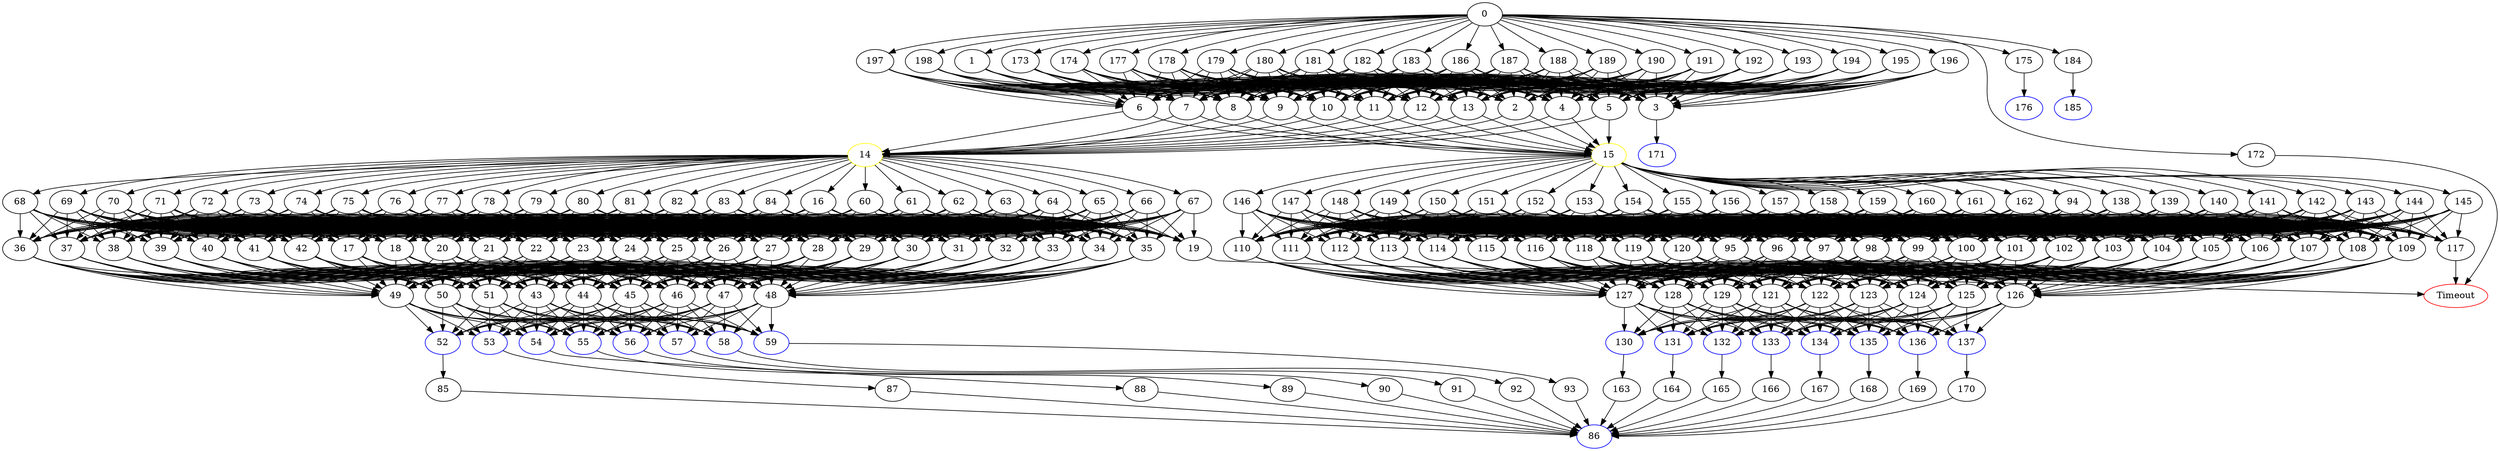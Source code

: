 digraph G {
	0 -> 1;
	0 -> 172;
	0 -> 173;
	0 -> 174;
	0 -> 175;
	0 -> 177;
	0 -> 178;
	0 -> 179;
	0 -> 180;
	0 -> 181;
	0 -> 182;
	0 -> 183;
	0 -> 184;
	0 -> 186;
	0 -> 187;
	0 -> 188;
	0 -> 189;
	0 -> 190;
	0 -> 191;
	0 -> 192;
	0 -> 193;
	0 -> 194;
	0 -> 195;
	0 -> 196;
	0 -> 197;
	0 -> 198;
	1 -> 2;
	1 -> 3;
	1 -> 4;
	1 -> 5;
	1 -> 6;
	1 -> 7;
	1 -> 8;
	1 -> 9;
	1 -> 10;
	1 -> 11;
	1 -> 12;
	1 -> 13;
	2 -> "14";
14 [color=yellow];
	2 -> "15";
15 [color=yellow];
	3 -> "171";
171 [color=blue];
	4 -> "14";
14 [color=yellow];
	4 -> "15";
15 [color=yellow];
	5 -> "14";
14 [color=yellow];
	5 -> "15";
15 [color=yellow];
	6 -> "14";
14 [color=yellow];
	6 -> "15";
15 [color=yellow];
	7 -> "14";
14 [color=yellow];
	7 -> "15";
15 [color=yellow];
	8 -> "14";
14 [color=yellow];
	8 -> "15";
15 [color=yellow];
	9 -> "14";
14 [color=yellow];
	9 -> "15";
15 [color=yellow];
	10 -> "14";
14 [color=yellow];
	10 -> "15";
15 [color=yellow];
	11 -> "14";
14 [color=yellow];
	11 -> "15";
15 [color=yellow];
	12 -> "14";
14 [color=yellow];
	12 -> "15";
15 [color=yellow];
	13 -> "14";
14 [color=yellow];
	13 -> "15";
15 [color=yellow];
	14 -> 16;
	14 -> 60;
	14 -> 61;
	14 -> 62;
	14 -> 63;
	14 -> 64;
	14 -> 65;
	14 -> 66;
	14 -> 67;
	14 -> 68;
	14 -> 69;
	14 -> 70;
	14 -> 71;
	14 -> 72;
	14 -> 73;
	14 -> 74;
	14 -> 75;
	14 -> 76;
	14 -> 77;
	14 -> 78;
	14 -> 79;
	14 -> 80;
	14 -> 81;
	14 -> 82;
	14 -> 83;
	14 -> 84;
	15 -> 94;
	15 -> 138;
	15 -> 139;
	15 -> 140;
	15 -> 141;
	15 -> 142;
	15 -> 143;
	15 -> 144;
	15 -> 145;
	15 -> 146;
	15 -> 147;
	15 -> 148;
	15 -> 149;
	15 -> 150;
	15 -> 151;
	15 -> 152;
	15 -> 153;
	15 -> 154;
	15 -> 155;
	15 -> 156;
	15 -> 157;
	15 -> 158;
	15 -> 159;
	15 -> 160;
	15 -> 161;
	15 -> 162;
	16 -> 17;
	16 -> 18;
	16 -> 19;
	16 -> 20;
	16 -> 21;
	16 -> 22;
	16 -> 23;
	16 -> 24;
	16 -> 25;
	16 -> 26;
	16 -> 27;
	16 -> 28;
	16 -> 29;
	16 -> 30;
	16 -> 31;
	16 -> 32;
	16 -> 33;
	16 -> 34;
	16 -> 35;
	16 -> 36;
	16 -> 37;
	16 -> 38;
	16 -> 39;
	16 -> 40;
	16 -> 41;
	16 -> 42;
	17 -> 43;
	17 -> 44;
	17 -> 45;
	17 -> 46;
	17 -> 47;
	17 -> 48;
	17 -> 49;
	17 -> 50;
	17 -> 51;
	18 -> 43;
	18 -> 44;
	18 -> 45;
	18 -> 46;
	18 -> 47;
	18 -> 48;
	18 -> 49;
	18 -> 50;
	18 -> 51;
	19 -> "Timeout";
Timeout [color=red];
	20 -> 43;
	20 -> 44;
	20 -> 45;
	20 -> 46;
	20 -> 47;
	20 -> 48;
	20 -> 49;
	20 -> 50;
	20 -> 51;
	21 -> 43;
	21 -> 44;
	21 -> 45;
	21 -> 46;
	21 -> 47;
	21 -> 48;
	21 -> 49;
	21 -> 50;
	21 -> 51;
	22 -> 43;
	22 -> 44;
	22 -> 45;
	22 -> 46;
	22 -> 47;
	22 -> 48;
	22 -> 49;
	22 -> 50;
	22 -> 51;
	23 -> 43;
	23 -> 44;
	23 -> 45;
	23 -> 46;
	23 -> 47;
	23 -> 48;
	23 -> 49;
	23 -> 50;
	23 -> 51;
	24 -> 43;
	24 -> 44;
	24 -> 45;
	24 -> 46;
	24 -> 47;
	24 -> 48;
	24 -> 49;
	24 -> 50;
	24 -> 51;
	25 -> 43;
	25 -> 44;
	25 -> 45;
	25 -> 46;
	25 -> 47;
	25 -> 48;
	25 -> 49;
	25 -> 50;
	25 -> 51;
	26 -> 43;
	26 -> 44;
	26 -> 45;
	26 -> 46;
	26 -> 47;
	26 -> 48;
	26 -> 49;
	26 -> 50;
	26 -> 51;
	27 -> 43;
	27 -> 44;
	27 -> 45;
	27 -> 46;
	27 -> 47;
	27 -> 48;
	27 -> 49;
	27 -> 50;
	27 -> 51;
	28 -> 43;
	28 -> 44;
	28 -> 45;
	28 -> 46;
	28 -> 47;
	28 -> 48;
	28 -> 49;
	28 -> 50;
	28 -> 51;
	29 -> 43;
	29 -> 44;
	29 -> 45;
	29 -> 46;
	29 -> 47;
	29 -> 48;
	29 -> 49;
	29 -> 50;
	29 -> 51;
	30 -> 43;
	30 -> 44;
	30 -> 45;
	30 -> 46;
	30 -> 47;
	30 -> 48;
	30 -> 49;
	30 -> 50;
	30 -> 51;
	31 -> 43;
	31 -> 44;
	31 -> 45;
	31 -> 46;
	31 -> 47;
	31 -> 48;
	31 -> 49;
	31 -> 50;
	31 -> 51;
	32 -> 43;
	32 -> 44;
	32 -> 45;
	32 -> 46;
	32 -> 47;
	32 -> 48;
	32 -> 49;
	32 -> 50;
	32 -> 51;
	33 -> 43;
	33 -> 44;
	33 -> 45;
	33 -> 46;
	33 -> 47;
	33 -> 48;
	33 -> 49;
	33 -> 50;
	33 -> 51;
	34 -> 43;
	34 -> 44;
	34 -> 45;
	34 -> 46;
	34 -> 47;
	34 -> 48;
	34 -> 49;
	34 -> 50;
	34 -> 51;
	35 -> 43;
	35 -> 44;
	35 -> 45;
	35 -> 46;
	35 -> 47;
	35 -> 48;
	35 -> 49;
	35 -> 50;
	35 -> 51;
	36 -> 43;
	36 -> 44;
	36 -> 45;
	36 -> 46;
	36 -> 47;
	36 -> 48;
	36 -> 49;
	36 -> 50;
	36 -> 51;
	37 -> 43;
	37 -> 44;
	37 -> 45;
	37 -> 46;
	37 -> 47;
	37 -> 48;
	37 -> 49;
	37 -> 50;
	37 -> 51;
	38 -> 43;
	38 -> 44;
	38 -> 45;
	38 -> 46;
	38 -> 47;
	38 -> 48;
	38 -> 49;
	38 -> 50;
	38 -> 51;
	39 -> 43;
	39 -> 44;
	39 -> 45;
	39 -> 46;
	39 -> 47;
	39 -> 48;
	39 -> 49;
	39 -> 50;
	39 -> 51;
	40 -> 43;
	40 -> 44;
	40 -> 45;
	40 -> 46;
	40 -> 47;
	40 -> 48;
	40 -> 49;
	40 -> 50;
	40 -> 51;
	41 -> 43;
	41 -> 44;
	41 -> 45;
	41 -> 46;
	41 -> 47;
	41 -> 48;
	41 -> 49;
	41 -> 50;
	41 -> 51;
	42 -> 43;
	42 -> 44;
	42 -> 45;
	42 -> 46;
	42 -> 47;
	42 -> 48;
	42 -> 49;
	42 -> 50;
	42 -> 51;
	43 -> "52";
52 [color=blue];
	43 -> "53";
53 [color=blue];
	43 -> "54";
54 [color=blue];
	43 -> "55";
55 [color=blue];
	43 -> "56";
56 [color=blue];
	43 -> "57";
57 [color=blue];
	43 -> "58";
58 [color=blue];
	43 -> "59";
59 [color=blue];
	44 -> "52";
52 [color=blue];
	44 -> "53";
53 [color=blue];
	44 -> "54";
54 [color=blue];
	44 -> "55";
55 [color=blue];
	44 -> "56";
56 [color=blue];
	44 -> "57";
57 [color=blue];
	44 -> "58";
58 [color=blue];
	44 -> "59";
59 [color=blue];
	45 -> "52";
52 [color=blue];
	45 -> "53";
53 [color=blue];
	45 -> "54";
54 [color=blue];
	45 -> "55";
55 [color=blue];
	45 -> "56";
56 [color=blue];
	45 -> "57";
57 [color=blue];
	45 -> "58";
58 [color=blue];
	45 -> "59";
59 [color=blue];
	46 -> "52";
52 [color=blue];
	46 -> "53";
53 [color=blue];
	46 -> "54";
54 [color=blue];
	46 -> "55";
55 [color=blue];
	46 -> "56";
56 [color=blue];
	46 -> "57";
57 [color=blue];
	46 -> "58";
58 [color=blue];
	46 -> "59";
59 [color=blue];
	47 -> "52";
52 [color=blue];
	47 -> "53";
53 [color=blue];
	47 -> "54";
54 [color=blue];
	47 -> "55";
55 [color=blue];
	47 -> "56";
56 [color=blue];
	47 -> "57";
57 [color=blue];
	47 -> "58";
58 [color=blue];
	47 -> "59";
59 [color=blue];
	48 -> "52";
52 [color=blue];
	48 -> "53";
53 [color=blue];
	48 -> "54";
54 [color=blue];
	48 -> "55";
55 [color=blue];
	48 -> "56";
56 [color=blue];
	48 -> "57";
57 [color=blue];
	48 -> "58";
58 [color=blue];
	48 -> "59";
59 [color=blue];
	49 -> "52";
52 [color=blue];
	49 -> "53";
53 [color=blue];
	49 -> "54";
54 [color=blue];
	49 -> "55";
55 [color=blue];
	49 -> "56";
56 [color=blue];
	49 -> "57";
57 [color=blue];
	49 -> "58";
58 [color=blue];
	49 -> "59";
59 [color=blue];
	50 -> "52";
52 [color=blue];
	50 -> "53";
53 [color=blue];
	50 -> "54";
54 [color=blue];
	50 -> "55";
55 [color=blue];
	50 -> "56";
56 [color=blue];
	50 -> "57";
57 [color=blue];
	50 -> "58";
58 [color=blue];
	50 -> "59";
59 [color=blue];
	51 -> "52";
52 [color=blue];
	51 -> "53";
53 [color=blue];
	51 -> "54";
54 [color=blue];
	51 -> "55";
55 [color=blue];
	51 -> "56";
56 [color=blue];
	51 -> "57";
57 [color=blue];
	51 -> "58";
58 [color=blue];
	51 -> "59";
59 [color=blue];
	52 -> 85;
	53 -> 87;
	54 -> 88;
	55 -> 89;
	56 -> 90;
	57 -> 91;
	58 -> 92;
	59 -> 93;
	60 -> 17;
	60 -> 18;
	60 -> 19;
	60 -> 20;
	60 -> 21;
	60 -> 22;
	60 -> 23;
	60 -> 24;
	60 -> 25;
	60 -> 26;
	60 -> 27;
	60 -> 28;
	60 -> 29;
	60 -> 30;
	60 -> 31;
	60 -> 32;
	60 -> 33;
	60 -> 34;
	60 -> 35;
	60 -> 36;
	60 -> 37;
	60 -> 38;
	60 -> 39;
	60 -> 40;
	60 -> 41;
	60 -> 42;
	61 -> 17;
	61 -> 18;
	61 -> 19;
	61 -> 20;
	61 -> 21;
	61 -> 22;
	61 -> 23;
	61 -> 24;
	61 -> 25;
	61 -> 26;
	61 -> 27;
	61 -> 28;
	61 -> 29;
	61 -> 30;
	61 -> 31;
	61 -> 32;
	61 -> 33;
	61 -> 34;
	61 -> 35;
	61 -> 36;
	61 -> 37;
	61 -> 38;
	61 -> 39;
	61 -> 40;
	61 -> 41;
	61 -> 42;
	62 -> 17;
	62 -> 18;
	62 -> 19;
	62 -> 20;
	62 -> 21;
	62 -> 22;
	62 -> 23;
	62 -> 24;
	62 -> 25;
	62 -> 26;
	62 -> 27;
	62 -> 28;
	62 -> 29;
	62 -> 30;
	62 -> 31;
	62 -> 32;
	62 -> 33;
	62 -> 34;
	62 -> 35;
	62 -> 36;
	62 -> 37;
	62 -> 38;
	62 -> 39;
	62 -> 40;
	62 -> 41;
	62 -> 42;
	63 -> 17;
	63 -> 18;
	63 -> 19;
	63 -> 20;
	63 -> 21;
	63 -> 22;
	63 -> 23;
	63 -> 24;
	63 -> 25;
	63 -> 26;
	63 -> 27;
	63 -> 28;
	63 -> 29;
	63 -> 30;
	63 -> 31;
	63 -> 32;
	63 -> 33;
	63 -> 34;
	63 -> 35;
	63 -> 36;
	63 -> 37;
	63 -> 38;
	63 -> 39;
	63 -> 40;
	63 -> 41;
	63 -> 42;
	64 -> 17;
	64 -> 18;
	64 -> 19;
	64 -> 20;
	64 -> 21;
	64 -> 22;
	64 -> 23;
	64 -> 24;
	64 -> 25;
	64 -> 26;
	64 -> 27;
	64 -> 28;
	64 -> 29;
	64 -> 30;
	64 -> 31;
	64 -> 32;
	64 -> 33;
	64 -> 34;
	64 -> 35;
	64 -> 36;
	64 -> 37;
	64 -> 38;
	64 -> 39;
	64 -> 40;
	64 -> 41;
	64 -> 42;
	65 -> 17;
	65 -> 18;
	65 -> 19;
	65 -> 20;
	65 -> 21;
	65 -> 22;
	65 -> 23;
	65 -> 24;
	65 -> 25;
	65 -> 26;
	65 -> 27;
	65 -> 28;
	65 -> 29;
	65 -> 30;
	65 -> 31;
	65 -> 32;
	65 -> 33;
	65 -> 34;
	65 -> 35;
	65 -> 36;
	65 -> 37;
	65 -> 38;
	65 -> 39;
	65 -> 40;
	65 -> 41;
	65 -> 42;
	66 -> 17;
	66 -> 18;
	66 -> 19;
	66 -> 20;
	66 -> 21;
	66 -> 22;
	66 -> 23;
	66 -> 24;
	66 -> 25;
	66 -> 26;
	66 -> 27;
	66 -> 28;
	66 -> 29;
	66 -> 30;
	66 -> 31;
	66 -> 32;
	66 -> 33;
	66 -> 34;
	66 -> 35;
	66 -> 36;
	66 -> 37;
	66 -> 38;
	66 -> 39;
	66 -> 40;
	66 -> 41;
	66 -> 42;
	67 -> 17;
	67 -> 18;
	67 -> 19;
	67 -> 20;
	67 -> 21;
	67 -> 22;
	67 -> 23;
	67 -> 24;
	67 -> 25;
	67 -> 26;
	67 -> 27;
	67 -> 28;
	67 -> 29;
	67 -> 30;
	67 -> 31;
	67 -> 32;
	67 -> 33;
	67 -> 34;
	67 -> 35;
	67 -> 36;
	67 -> 37;
	67 -> 38;
	67 -> 39;
	67 -> 40;
	67 -> 41;
	67 -> 42;
	68 -> 17;
	68 -> 18;
	68 -> 19;
	68 -> 20;
	68 -> 21;
	68 -> 22;
	68 -> 23;
	68 -> 24;
	68 -> 25;
	68 -> 26;
	68 -> 27;
	68 -> 28;
	68 -> 29;
	68 -> 30;
	68 -> 31;
	68 -> 32;
	68 -> 33;
	68 -> 34;
	68 -> 35;
	68 -> 36;
	68 -> 37;
	68 -> 38;
	68 -> 39;
	68 -> 40;
	68 -> 41;
	68 -> 42;
	69 -> 17;
	69 -> 18;
	69 -> 19;
	69 -> 20;
	69 -> 21;
	69 -> 22;
	69 -> 23;
	69 -> 24;
	69 -> 25;
	69 -> 26;
	69 -> 27;
	69 -> 28;
	69 -> 29;
	69 -> 30;
	69 -> 31;
	69 -> 32;
	69 -> 33;
	69 -> 34;
	69 -> 35;
	69 -> 36;
	69 -> 37;
	69 -> 38;
	69 -> 39;
	69 -> 40;
	69 -> 41;
	69 -> 42;
	70 -> 17;
	70 -> 18;
	70 -> 19;
	70 -> 20;
	70 -> 21;
	70 -> 22;
	70 -> 23;
	70 -> 24;
	70 -> 25;
	70 -> 26;
	70 -> 27;
	70 -> 28;
	70 -> 29;
	70 -> 30;
	70 -> 31;
	70 -> 32;
	70 -> 33;
	70 -> 34;
	70 -> 35;
	70 -> 36;
	70 -> 37;
	70 -> 38;
	70 -> 39;
	70 -> 40;
	70 -> 41;
	70 -> 42;
	71 -> 17;
	71 -> 18;
	71 -> 19;
	71 -> 20;
	71 -> 21;
	71 -> 22;
	71 -> 23;
	71 -> 24;
	71 -> 25;
	71 -> 26;
	71 -> 27;
	71 -> 28;
	71 -> 29;
	71 -> 30;
	71 -> 31;
	71 -> 32;
	71 -> 33;
	71 -> 34;
	71 -> 35;
	71 -> 36;
	71 -> 37;
	71 -> 38;
	71 -> 39;
	71 -> 40;
	71 -> 41;
	71 -> 42;
	72 -> 17;
	72 -> 18;
	72 -> 19;
	72 -> 20;
	72 -> 21;
	72 -> 22;
	72 -> 23;
	72 -> 24;
	72 -> 25;
	72 -> 26;
	72 -> 27;
	72 -> 28;
	72 -> 29;
	72 -> 30;
	72 -> 31;
	72 -> 32;
	72 -> 33;
	72 -> 34;
	72 -> 35;
	72 -> 36;
	72 -> 37;
	72 -> 38;
	72 -> 39;
	72 -> 40;
	72 -> 41;
	72 -> 42;
	73 -> 17;
	73 -> 18;
	73 -> 19;
	73 -> 20;
	73 -> 21;
	73 -> 22;
	73 -> 23;
	73 -> 24;
	73 -> 25;
	73 -> 26;
	73 -> 27;
	73 -> 28;
	73 -> 29;
	73 -> 30;
	73 -> 31;
	73 -> 32;
	73 -> 33;
	73 -> 34;
	73 -> 35;
	73 -> 36;
	73 -> 37;
	73 -> 38;
	73 -> 39;
	73 -> 40;
	73 -> 41;
	73 -> 42;
	74 -> 17;
	74 -> 18;
	74 -> 19;
	74 -> 20;
	74 -> 21;
	74 -> 22;
	74 -> 23;
	74 -> 24;
	74 -> 25;
	74 -> 26;
	74 -> 27;
	74 -> 28;
	74 -> 29;
	74 -> 30;
	74 -> 31;
	74 -> 32;
	74 -> 33;
	74 -> 34;
	74 -> 35;
	74 -> 36;
	74 -> 37;
	74 -> 38;
	74 -> 39;
	74 -> 40;
	74 -> 41;
	74 -> 42;
	75 -> 17;
	75 -> 18;
	75 -> 19;
	75 -> 20;
	75 -> 21;
	75 -> 22;
	75 -> 23;
	75 -> 24;
	75 -> 25;
	75 -> 26;
	75 -> 27;
	75 -> 28;
	75 -> 29;
	75 -> 30;
	75 -> 31;
	75 -> 32;
	75 -> 33;
	75 -> 34;
	75 -> 35;
	75 -> 36;
	75 -> 37;
	75 -> 38;
	75 -> 39;
	75 -> 40;
	75 -> 41;
	75 -> 42;
	76 -> 17;
	76 -> 18;
	76 -> 19;
	76 -> 20;
	76 -> 21;
	76 -> 22;
	76 -> 23;
	76 -> 24;
	76 -> 25;
	76 -> 26;
	76 -> 27;
	76 -> 28;
	76 -> 29;
	76 -> 30;
	76 -> 31;
	76 -> 32;
	76 -> 33;
	76 -> 34;
	76 -> 35;
	76 -> 36;
	76 -> 37;
	76 -> 38;
	76 -> 39;
	76 -> 40;
	76 -> 41;
	76 -> 42;
	77 -> 17;
	77 -> 18;
	77 -> 19;
	77 -> 20;
	77 -> 21;
	77 -> 22;
	77 -> 23;
	77 -> 24;
	77 -> 25;
	77 -> 26;
	77 -> 27;
	77 -> 28;
	77 -> 29;
	77 -> 30;
	77 -> 31;
	77 -> 32;
	77 -> 33;
	77 -> 34;
	77 -> 35;
	77 -> 36;
	77 -> 37;
	77 -> 38;
	77 -> 39;
	77 -> 40;
	77 -> 41;
	77 -> 42;
	78 -> 17;
	78 -> 18;
	78 -> 19;
	78 -> 20;
	78 -> 21;
	78 -> 22;
	78 -> 23;
	78 -> 24;
	78 -> 25;
	78 -> 26;
	78 -> 27;
	78 -> 28;
	78 -> 29;
	78 -> 30;
	78 -> 31;
	78 -> 32;
	78 -> 33;
	78 -> 34;
	78 -> 35;
	78 -> 36;
	78 -> 37;
	78 -> 38;
	78 -> 39;
	78 -> 40;
	78 -> 41;
	78 -> 42;
	79 -> 17;
	79 -> 18;
	79 -> 19;
	79 -> 20;
	79 -> 21;
	79 -> 22;
	79 -> 23;
	79 -> 24;
	79 -> 25;
	79 -> 26;
	79 -> 27;
	79 -> 28;
	79 -> 29;
	79 -> 30;
	79 -> 31;
	79 -> 32;
	79 -> 33;
	79 -> 34;
	79 -> 35;
	79 -> 36;
	79 -> 37;
	79 -> 38;
	79 -> 39;
	79 -> 40;
	79 -> 41;
	79 -> 42;
	80 -> 17;
	80 -> 18;
	80 -> 19;
	80 -> 20;
	80 -> 21;
	80 -> 22;
	80 -> 23;
	80 -> 24;
	80 -> 25;
	80 -> 26;
	80 -> 27;
	80 -> 28;
	80 -> 29;
	80 -> 30;
	80 -> 31;
	80 -> 32;
	80 -> 33;
	80 -> 34;
	80 -> 35;
	80 -> 36;
	80 -> 37;
	80 -> 38;
	80 -> 39;
	80 -> 40;
	80 -> 41;
	80 -> 42;
	81 -> 17;
	81 -> 18;
	81 -> 19;
	81 -> 20;
	81 -> 21;
	81 -> 22;
	81 -> 23;
	81 -> 24;
	81 -> 25;
	81 -> 26;
	81 -> 27;
	81 -> 28;
	81 -> 29;
	81 -> 30;
	81 -> 31;
	81 -> 32;
	81 -> 33;
	81 -> 34;
	81 -> 35;
	81 -> 36;
	81 -> 37;
	81 -> 38;
	81 -> 39;
	81 -> 40;
	81 -> 41;
	81 -> 42;
	82 -> 17;
	82 -> 18;
	82 -> 19;
	82 -> 20;
	82 -> 21;
	82 -> 22;
	82 -> 23;
	82 -> 24;
	82 -> 25;
	82 -> 26;
	82 -> 27;
	82 -> 28;
	82 -> 29;
	82 -> 30;
	82 -> 31;
	82 -> 32;
	82 -> 33;
	82 -> 34;
	82 -> 35;
	82 -> 36;
	82 -> 37;
	82 -> 38;
	82 -> 39;
	82 -> 40;
	82 -> 41;
	82 -> 42;
	83 -> 17;
	83 -> 18;
	83 -> 19;
	83 -> 20;
	83 -> 21;
	83 -> 22;
	83 -> 23;
	83 -> 24;
	83 -> 25;
	83 -> 26;
	83 -> 27;
	83 -> 28;
	83 -> 29;
	83 -> 30;
	83 -> 31;
	83 -> 32;
	83 -> 33;
	83 -> 34;
	83 -> 35;
	83 -> 36;
	83 -> 37;
	83 -> 38;
	83 -> 39;
	83 -> 40;
	83 -> 41;
	83 -> 42;
	84 -> 17;
	84 -> 18;
	84 -> 19;
	84 -> 20;
	84 -> 21;
	84 -> 22;
	84 -> 23;
	84 -> 24;
	84 -> 25;
	84 -> 26;
	84 -> 27;
	84 -> 28;
	84 -> 29;
	84 -> 30;
	84 -> 31;
	84 -> 32;
	84 -> 33;
	84 -> 34;
	84 -> 35;
	84 -> 36;
	84 -> 37;
	84 -> 38;
	84 -> 39;
	84 -> 40;
	84 -> 41;
	84 -> 42;
	85 -> "86";
86 [color=blue];
	87 -> "86";
86 [color=blue];
	88 -> "86";
86 [color=blue];
	89 -> "86";
86 [color=blue];
	90 -> "86";
86 [color=blue];
	91 -> "86";
86 [color=blue];
	92 -> "86";
86 [color=blue];
	93 -> "86";
86 [color=blue];
	94 -> 95;
	94 -> 96;
	94 -> 97;
	94 -> 98;
	94 -> 99;
	94 -> 100;
	94 -> 101;
	94 -> 102;
	94 -> 103;
	94 -> 104;
	94 -> 105;
	94 -> 106;
	94 -> 107;
	94 -> 108;
	94 -> 109;
	94 -> 110;
	94 -> 111;
	94 -> 112;
	94 -> 113;
	94 -> 114;
	94 -> 115;
	94 -> 116;
	94 -> 117;
	94 -> 118;
	94 -> 119;
	94 -> 120;
	95 -> 121;
	95 -> 122;
	95 -> 123;
	95 -> 124;
	95 -> 125;
	95 -> 126;
	95 -> 127;
	95 -> 128;
	95 -> 129;
	96 -> 121;
	96 -> 122;
	96 -> 123;
	96 -> 124;
	96 -> 125;
	96 -> 126;
	96 -> 127;
	96 -> 128;
	96 -> 129;
	97 -> 121;
	97 -> 122;
	97 -> 123;
	97 -> 124;
	97 -> 125;
	97 -> 126;
	97 -> 127;
	97 -> 128;
	97 -> 129;
	98 -> 121;
	98 -> 122;
	98 -> 123;
	98 -> 124;
	98 -> 125;
	98 -> 126;
	98 -> 127;
	98 -> 128;
	98 -> 129;
	99 -> 121;
	99 -> 122;
	99 -> 123;
	99 -> 124;
	99 -> 125;
	99 -> 126;
	99 -> 127;
	99 -> 128;
	99 -> 129;
	100 -> 121;
	100 -> 122;
	100 -> 123;
	100 -> 124;
	100 -> 125;
	100 -> 126;
	100 -> 127;
	100 -> 128;
	100 -> 129;
	101 -> 121;
	101 -> 122;
	101 -> 123;
	101 -> 124;
	101 -> 125;
	101 -> 126;
	101 -> 127;
	101 -> 128;
	101 -> 129;
	102 -> 121;
	102 -> 122;
	102 -> 123;
	102 -> 124;
	102 -> 125;
	102 -> 126;
	102 -> 127;
	102 -> 128;
	102 -> 129;
	103 -> 121;
	103 -> 122;
	103 -> 123;
	103 -> 124;
	103 -> 125;
	103 -> 126;
	103 -> 127;
	103 -> 128;
	103 -> 129;
	104 -> 121;
	104 -> 122;
	104 -> 123;
	104 -> 124;
	104 -> 125;
	104 -> 126;
	104 -> 127;
	104 -> 128;
	104 -> 129;
	105 -> 121;
	105 -> 122;
	105 -> 123;
	105 -> 124;
	105 -> 125;
	105 -> 126;
	105 -> 127;
	105 -> 128;
	105 -> 129;
	106 -> 121;
	106 -> 122;
	106 -> 123;
	106 -> 124;
	106 -> 125;
	106 -> 126;
	106 -> 127;
	106 -> 128;
	106 -> 129;
	107 -> 121;
	107 -> 122;
	107 -> 123;
	107 -> 124;
	107 -> 125;
	107 -> 126;
	107 -> 127;
	107 -> 128;
	107 -> 129;
	108 -> 121;
	108 -> 122;
	108 -> 123;
	108 -> 124;
	108 -> 125;
	108 -> 126;
	108 -> 127;
	108 -> 128;
	108 -> 129;
	109 -> 121;
	109 -> 122;
	109 -> 123;
	109 -> 124;
	109 -> 125;
	109 -> 126;
	109 -> 127;
	109 -> 128;
	109 -> 129;
	110 -> 121;
	110 -> 122;
	110 -> 123;
	110 -> 124;
	110 -> 125;
	110 -> 126;
	110 -> 127;
	110 -> 128;
	110 -> 129;
	111 -> 121;
	111 -> 122;
	111 -> 123;
	111 -> 124;
	111 -> 125;
	111 -> 126;
	111 -> 127;
	111 -> 128;
	111 -> 129;
	112 -> 121;
	112 -> 122;
	112 -> 123;
	112 -> 124;
	112 -> 125;
	112 -> 126;
	112 -> 127;
	112 -> 128;
	112 -> 129;
	113 -> 121;
	113 -> 122;
	113 -> 123;
	113 -> 124;
	113 -> 125;
	113 -> 126;
	113 -> 127;
	113 -> 128;
	113 -> 129;
	114 -> 121;
	114 -> 122;
	114 -> 123;
	114 -> 124;
	114 -> 125;
	114 -> 126;
	114 -> 127;
	114 -> 128;
	114 -> 129;
	115 -> 121;
	115 -> 122;
	115 -> 123;
	115 -> 124;
	115 -> 125;
	115 -> 126;
	115 -> 127;
	115 -> 128;
	115 -> 129;
	116 -> 121;
	116 -> 122;
	116 -> 123;
	116 -> 124;
	116 -> 125;
	116 -> 126;
	116 -> 127;
	116 -> 128;
	116 -> 129;
	117 -> "Timeout";
Timeout [color=red];
	118 -> 121;
	118 -> 122;
	118 -> 123;
	118 -> 124;
	118 -> 125;
	118 -> 126;
	118 -> 127;
	118 -> 128;
	118 -> 129;
	119 -> 121;
	119 -> 122;
	119 -> 123;
	119 -> 124;
	119 -> 125;
	119 -> 126;
	119 -> 127;
	119 -> 128;
	119 -> 129;
	120 -> 121;
	120 -> 122;
	120 -> 123;
	120 -> 124;
	120 -> 125;
	120 -> 126;
	120 -> 127;
	120 -> 128;
	120 -> 129;
	121 -> "130";
130 [color=blue];
	121 -> "131";
131 [color=blue];
	121 -> "132";
132 [color=blue];
	121 -> "133";
133 [color=blue];
	121 -> "134";
134 [color=blue];
	121 -> "135";
135 [color=blue];
	121 -> "136";
136 [color=blue];
	121 -> "137";
137 [color=blue];
	122 -> "130";
130 [color=blue];
	122 -> "131";
131 [color=blue];
	122 -> "132";
132 [color=blue];
	122 -> "133";
133 [color=blue];
	122 -> "134";
134 [color=blue];
	122 -> "135";
135 [color=blue];
	122 -> "136";
136 [color=blue];
	122 -> "137";
137 [color=blue];
	123 -> "130";
130 [color=blue];
	123 -> "131";
131 [color=blue];
	123 -> "132";
132 [color=blue];
	123 -> "133";
133 [color=blue];
	123 -> "134";
134 [color=blue];
	123 -> "135";
135 [color=blue];
	123 -> "136";
136 [color=blue];
	123 -> "137";
137 [color=blue];
	124 -> "130";
130 [color=blue];
	124 -> "131";
131 [color=blue];
	124 -> "132";
132 [color=blue];
	124 -> "133";
133 [color=blue];
	124 -> "134";
134 [color=blue];
	124 -> "135";
135 [color=blue];
	124 -> "136";
136 [color=blue];
	124 -> "137";
137 [color=blue];
	125 -> "130";
130 [color=blue];
	125 -> "131";
131 [color=blue];
	125 -> "132";
132 [color=blue];
	125 -> "133";
133 [color=blue];
	125 -> "134";
134 [color=blue];
	125 -> "135";
135 [color=blue];
	125 -> "136";
136 [color=blue];
	125 -> "137";
137 [color=blue];
	126 -> "130";
130 [color=blue];
	126 -> "131";
131 [color=blue];
	126 -> "132";
132 [color=blue];
	126 -> "133";
133 [color=blue];
	126 -> "134";
134 [color=blue];
	126 -> "135";
135 [color=blue];
	126 -> "136";
136 [color=blue];
	126 -> "137";
137 [color=blue];
	127 -> "130";
130 [color=blue];
	127 -> "131";
131 [color=blue];
	127 -> "132";
132 [color=blue];
	127 -> "133";
133 [color=blue];
	127 -> "134";
134 [color=blue];
	127 -> "135";
135 [color=blue];
	127 -> "136";
136 [color=blue];
	127 -> "137";
137 [color=blue];
	128 -> "130";
130 [color=blue];
	128 -> "131";
131 [color=blue];
	128 -> "132";
132 [color=blue];
	128 -> "133";
133 [color=blue];
	128 -> "134";
134 [color=blue];
	128 -> "135";
135 [color=blue];
	128 -> "136";
136 [color=blue];
	128 -> "137";
137 [color=blue];
	129 -> "130";
130 [color=blue];
	129 -> "131";
131 [color=blue];
	129 -> "132";
132 [color=blue];
	129 -> "133";
133 [color=blue];
	129 -> "134";
134 [color=blue];
	129 -> "135";
135 [color=blue];
	129 -> "136";
136 [color=blue];
	129 -> "137";
137 [color=blue];
	130 -> 163;
	131 -> 164;
	132 -> 165;
	133 -> 166;
	134 -> 167;
	135 -> 168;
	136 -> 169;
	137 -> 170;
	138 -> 95;
	138 -> 96;
	138 -> 97;
	138 -> 98;
	138 -> 99;
	138 -> 100;
	138 -> 101;
	138 -> 102;
	138 -> 103;
	138 -> 104;
	138 -> 105;
	138 -> 106;
	138 -> 107;
	138 -> 108;
	138 -> 109;
	138 -> 110;
	138 -> 111;
	138 -> 112;
	138 -> 113;
	138 -> 114;
	138 -> 115;
	138 -> 116;
	138 -> 117;
	138 -> 118;
	138 -> 119;
	138 -> 120;
	139 -> 95;
	139 -> 96;
	139 -> 97;
	139 -> 98;
	139 -> 99;
	139 -> 100;
	139 -> 101;
	139 -> 102;
	139 -> 103;
	139 -> 104;
	139 -> 105;
	139 -> 106;
	139 -> 107;
	139 -> 108;
	139 -> 109;
	139 -> 110;
	139 -> 111;
	139 -> 112;
	139 -> 113;
	139 -> 114;
	139 -> 115;
	139 -> 116;
	139 -> 117;
	139 -> 118;
	139 -> 119;
	139 -> 120;
	140 -> 95;
	140 -> 96;
	140 -> 97;
	140 -> 98;
	140 -> 99;
	140 -> 100;
	140 -> 101;
	140 -> 102;
	140 -> 103;
	140 -> 104;
	140 -> 105;
	140 -> 106;
	140 -> 107;
	140 -> 108;
	140 -> 109;
	140 -> 110;
	140 -> 111;
	140 -> 112;
	140 -> 113;
	140 -> 114;
	140 -> 115;
	140 -> 116;
	140 -> 117;
	140 -> 118;
	140 -> 119;
	140 -> 120;
	141 -> 95;
	141 -> 96;
	141 -> 97;
	141 -> 98;
	141 -> 99;
	141 -> 100;
	141 -> 101;
	141 -> 102;
	141 -> 103;
	141 -> 104;
	141 -> 105;
	141 -> 106;
	141 -> 107;
	141 -> 108;
	141 -> 109;
	141 -> 110;
	141 -> 111;
	141 -> 112;
	141 -> 113;
	141 -> 114;
	141 -> 115;
	141 -> 116;
	141 -> 117;
	141 -> 118;
	141 -> 119;
	141 -> 120;
	142 -> 95;
	142 -> 96;
	142 -> 97;
	142 -> 98;
	142 -> 99;
	142 -> 100;
	142 -> 101;
	142 -> 102;
	142 -> 103;
	142 -> 104;
	142 -> 105;
	142 -> 106;
	142 -> 107;
	142 -> 108;
	142 -> 109;
	142 -> 110;
	142 -> 111;
	142 -> 112;
	142 -> 113;
	142 -> 114;
	142 -> 115;
	142 -> 116;
	142 -> 117;
	142 -> 118;
	142 -> 119;
	142 -> 120;
	143 -> 95;
	143 -> 96;
	143 -> 97;
	143 -> 98;
	143 -> 99;
	143 -> 100;
	143 -> 101;
	143 -> 102;
	143 -> 103;
	143 -> 104;
	143 -> 105;
	143 -> 106;
	143 -> 107;
	143 -> 108;
	143 -> 109;
	143 -> 110;
	143 -> 111;
	143 -> 112;
	143 -> 113;
	143 -> 114;
	143 -> 115;
	143 -> 116;
	143 -> 117;
	143 -> 118;
	143 -> 119;
	143 -> 120;
	144 -> 95;
	144 -> 96;
	144 -> 97;
	144 -> 98;
	144 -> 99;
	144 -> 100;
	144 -> 101;
	144 -> 102;
	144 -> 103;
	144 -> 104;
	144 -> 105;
	144 -> 106;
	144 -> 107;
	144 -> 108;
	144 -> 109;
	144 -> 110;
	144 -> 111;
	144 -> 112;
	144 -> 113;
	144 -> 114;
	144 -> 115;
	144 -> 116;
	144 -> 117;
	144 -> 118;
	144 -> 119;
	144 -> 120;
	145 -> 95;
	145 -> 96;
	145 -> 97;
	145 -> 98;
	145 -> 99;
	145 -> 100;
	145 -> 101;
	145 -> 102;
	145 -> 103;
	145 -> 104;
	145 -> 105;
	145 -> 106;
	145 -> 107;
	145 -> 108;
	145 -> 109;
	145 -> 110;
	145 -> 111;
	145 -> 112;
	145 -> 113;
	145 -> 114;
	145 -> 115;
	145 -> 116;
	145 -> 117;
	145 -> 118;
	145 -> 119;
	145 -> 120;
	146 -> 95;
	146 -> 96;
	146 -> 97;
	146 -> 98;
	146 -> 99;
	146 -> 100;
	146 -> 101;
	146 -> 102;
	146 -> 103;
	146 -> 104;
	146 -> 105;
	146 -> 106;
	146 -> 107;
	146 -> 108;
	146 -> 109;
	146 -> 110;
	146 -> 111;
	146 -> 112;
	146 -> 113;
	146 -> 114;
	146 -> 115;
	146 -> 116;
	146 -> 117;
	146 -> 118;
	146 -> 119;
	146 -> 120;
	147 -> 95;
	147 -> 96;
	147 -> 97;
	147 -> 98;
	147 -> 99;
	147 -> 100;
	147 -> 101;
	147 -> 102;
	147 -> 103;
	147 -> 104;
	147 -> 105;
	147 -> 106;
	147 -> 107;
	147 -> 108;
	147 -> 109;
	147 -> 110;
	147 -> 111;
	147 -> 112;
	147 -> 113;
	147 -> 114;
	147 -> 115;
	147 -> 116;
	147 -> 117;
	147 -> 118;
	147 -> 119;
	147 -> 120;
	148 -> 95;
	148 -> 96;
	148 -> 97;
	148 -> 98;
	148 -> 99;
	148 -> 100;
	148 -> 101;
	148 -> 102;
	148 -> 103;
	148 -> 104;
	148 -> 105;
	148 -> 106;
	148 -> 107;
	148 -> 108;
	148 -> 109;
	148 -> 110;
	148 -> 111;
	148 -> 112;
	148 -> 113;
	148 -> 114;
	148 -> 115;
	148 -> 116;
	148 -> 117;
	148 -> 118;
	148 -> 119;
	148 -> 120;
	149 -> 95;
	149 -> 96;
	149 -> 97;
	149 -> 98;
	149 -> 99;
	149 -> 100;
	149 -> 101;
	149 -> 102;
	149 -> 103;
	149 -> 104;
	149 -> 105;
	149 -> 106;
	149 -> 107;
	149 -> 108;
	149 -> 109;
	149 -> 110;
	149 -> 111;
	149 -> 112;
	149 -> 113;
	149 -> 114;
	149 -> 115;
	149 -> 116;
	149 -> 117;
	149 -> 118;
	149 -> 119;
	149 -> 120;
	150 -> 95;
	150 -> 96;
	150 -> 97;
	150 -> 98;
	150 -> 99;
	150 -> 100;
	150 -> 101;
	150 -> 102;
	150 -> 103;
	150 -> 104;
	150 -> 105;
	150 -> 106;
	150 -> 107;
	150 -> 108;
	150 -> 109;
	150 -> 110;
	150 -> 111;
	150 -> 112;
	150 -> 113;
	150 -> 114;
	150 -> 115;
	150 -> 116;
	150 -> 117;
	150 -> 118;
	150 -> 119;
	150 -> 120;
	151 -> 95;
	151 -> 96;
	151 -> 97;
	151 -> 98;
	151 -> 99;
	151 -> 100;
	151 -> 101;
	151 -> 102;
	151 -> 103;
	151 -> 104;
	151 -> 105;
	151 -> 106;
	151 -> 107;
	151 -> 108;
	151 -> 109;
	151 -> 110;
	151 -> 111;
	151 -> 112;
	151 -> 113;
	151 -> 114;
	151 -> 115;
	151 -> 116;
	151 -> 117;
	151 -> 118;
	151 -> 119;
	151 -> 120;
	152 -> 95;
	152 -> 96;
	152 -> 97;
	152 -> 98;
	152 -> 99;
	152 -> 100;
	152 -> 101;
	152 -> 102;
	152 -> 103;
	152 -> 104;
	152 -> 105;
	152 -> 106;
	152 -> 107;
	152 -> 108;
	152 -> 109;
	152 -> 110;
	152 -> 111;
	152 -> 112;
	152 -> 113;
	152 -> 114;
	152 -> 115;
	152 -> 116;
	152 -> 117;
	152 -> 118;
	152 -> 119;
	152 -> 120;
	153 -> 95;
	153 -> 96;
	153 -> 97;
	153 -> 98;
	153 -> 99;
	153 -> 100;
	153 -> 101;
	153 -> 102;
	153 -> 103;
	153 -> 104;
	153 -> 105;
	153 -> 106;
	153 -> 107;
	153 -> 108;
	153 -> 109;
	153 -> 110;
	153 -> 111;
	153 -> 112;
	153 -> 113;
	153 -> 114;
	153 -> 115;
	153 -> 116;
	153 -> 117;
	153 -> 118;
	153 -> 119;
	153 -> 120;
	154 -> 95;
	154 -> 96;
	154 -> 97;
	154 -> 98;
	154 -> 99;
	154 -> 100;
	154 -> 101;
	154 -> 102;
	154 -> 103;
	154 -> 104;
	154 -> 105;
	154 -> 106;
	154 -> 107;
	154 -> 108;
	154 -> 109;
	154 -> 110;
	154 -> 111;
	154 -> 112;
	154 -> 113;
	154 -> 114;
	154 -> 115;
	154 -> 116;
	154 -> 117;
	154 -> 118;
	154 -> 119;
	154 -> 120;
	155 -> 95;
	155 -> 96;
	155 -> 97;
	155 -> 98;
	155 -> 99;
	155 -> 100;
	155 -> 101;
	155 -> 102;
	155 -> 103;
	155 -> 104;
	155 -> 105;
	155 -> 106;
	155 -> 107;
	155 -> 108;
	155 -> 109;
	155 -> 110;
	155 -> 111;
	155 -> 112;
	155 -> 113;
	155 -> 114;
	155 -> 115;
	155 -> 116;
	155 -> 117;
	155 -> 118;
	155 -> 119;
	155 -> 120;
	156 -> 95;
	156 -> 96;
	156 -> 97;
	156 -> 98;
	156 -> 99;
	156 -> 100;
	156 -> 101;
	156 -> 102;
	156 -> 103;
	156 -> 104;
	156 -> 105;
	156 -> 106;
	156 -> 107;
	156 -> 108;
	156 -> 109;
	156 -> 110;
	156 -> 111;
	156 -> 112;
	156 -> 113;
	156 -> 114;
	156 -> 115;
	156 -> 116;
	156 -> 117;
	156 -> 118;
	156 -> 119;
	156 -> 120;
	157 -> 95;
	157 -> 96;
	157 -> 97;
	157 -> 98;
	157 -> 99;
	157 -> 100;
	157 -> 101;
	157 -> 102;
	157 -> 103;
	157 -> 104;
	157 -> 105;
	157 -> 106;
	157 -> 107;
	157 -> 108;
	157 -> 109;
	157 -> 110;
	157 -> 111;
	157 -> 112;
	157 -> 113;
	157 -> 114;
	157 -> 115;
	157 -> 116;
	157 -> 117;
	157 -> 118;
	157 -> 119;
	157 -> 120;
	158 -> 95;
	158 -> 96;
	158 -> 97;
	158 -> 98;
	158 -> 99;
	158 -> 100;
	158 -> 101;
	158 -> 102;
	158 -> 103;
	158 -> 104;
	158 -> 105;
	158 -> 106;
	158 -> 107;
	158 -> 108;
	158 -> 109;
	158 -> 110;
	158 -> 111;
	158 -> 112;
	158 -> 113;
	158 -> 114;
	158 -> 115;
	158 -> 116;
	158 -> 117;
	158 -> 118;
	158 -> 119;
	158 -> 120;
	159 -> 95;
	159 -> 96;
	159 -> 97;
	159 -> 98;
	159 -> 99;
	159 -> 100;
	159 -> 101;
	159 -> 102;
	159 -> 103;
	159 -> 104;
	159 -> 105;
	159 -> 106;
	159 -> 107;
	159 -> 108;
	159 -> 109;
	159 -> 110;
	159 -> 111;
	159 -> 112;
	159 -> 113;
	159 -> 114;
	159 -> 115;
	159 -> 116;
	159 -> 117;
	159 -> 118;
	159 -> 119;
	159 -> 120;
	160 -> 95;
	160 -> 96;
	160 -> 97;
	160 -> 98;
	160 -> 99;
	160 -> 100;
	160 -> 101;
	160 -> 102;
	160 -> 103;
	160 -> 104;
	160 -> 105;
	160 -> 106;
	160 -> 107;
	160 -> 108;
	160 -> 109;
	160 -> 110;
	160 -> 111;
	160 -> 112;
	160 -> 113;
	160 -> 114;
	160 -> 115;
	160 -> 116;
	160 -> 117;
	160 -> 118;
	160 -> 119;
	160 -> 120;
	161 -> 95;
	161 -> 96;
	161 -> 97;
	161 -> 98;
	161 -> 99;
	161 -> 100;
	161 -> 101;
	161 -> 102;
	161 -> 103;
	161 -> 104;
	161 -> 105;
	161 -> 106;
	161 -> 107;
	161 -> 108;
	161 -> 109;
	161 -> 110;
	161 -> 111;
	161 -> 112;
	161 -> 113;
	161 -> 114;
	161 -> 115;
	161 -> 116;
	161 -> 117;
	161 -> 118;
	161 -> 119;
	161 -> 120;
	162 -> 95;
	162 -> 96;
	162 -> 97;
	162 -> 98;
	162 -> 99;
	162 -> 100;
	162 -> 101;
	162 -> 102;
	162 -> 103;
	162 -> 104;
	162 -> 105;
	162 -> 106;
	162 -> 107;
	162 -> 108;
	162 -> 109;
	162 -> 110;
	162 -> 111;
	162 -> 112;
	162 -> 113;
	162 -> 114;
	162 -> 115;
	162 -> 116;
	162 -> 117;
	162 -> 118;
	162 -> 119;
	162 -> 120;
	163 -> "86";
86 [color=blue];
	164 -> "86";
86 [color=blue];
	165 -> "86";
86 [color=blue];
	166 -> "86";
86 [color=blue];
	167 -> "86";
86 [color=blue];
	168 -> "86";
86 [color=blue];
	169 -> "86";
86 [color=blue];
	170 -> "86";
86 [color=blue];
	172 -> "Timeout";
Timeout [color=red];
	173 -> 2;
	173 -> 3;
	173 -> 4;
	173 -> 5;
	173 -> 6;
	173 -> 7;
	173 -> 8;
	173 -> 9;
	173 -> 10;
	173 -> 11;
	173 -> 12;
	173 -> 13;
	174 -> 2;
	174 -> 3;
	174 -> 4;
	174 -> 5;
	174 -> 6;
	174 -> 7;
	174 -> 8;
	174 -> 9;
	174 -> 10;
	174 -> 11;
	174 -> 12;
	174 -> 13;
	175 -> "176";
176 [color=blue];
	177 -> 2;
	177 -> 3;
	177 -> 4;
	177 -> 5;
	177 -> 6;
	177 -> 7;
	177 -> 8;
	177 -> 9;
	177 -> 10;
	177 -> 11;
	177 -> 12;
	177 -> 13;
	178 -> 2;
	178 -> 3;
	178 -> 4;
	178 -> 5;
	178 -> 6;
	178 -> 7;
	178 -> 8;
	178 -> 9;
	178 -> 10;
	178 -> 11;
	178 -> 12;
	178 -> 13;
	179 -> 2;
	179 -> 3;
	179 -> 4;
	179 -> 5;
	179 -> 6;
	179 -> 7;
	179 -> 8;
	179 -> 9;
	179 -> 10;
	179 -> 11;
	179 -> 12;
	179 -> 13;
	180 -> 2;
	180 -> 3;
	180 -> 4;
	180 -> 5;
	180 -> 6;
	180 -> 7;
	180 -> 8;
	180 -> 9;
	180 -> 10;
	180 -> 11;
	180 -> 12;
	180 -> 13;
	181 -> 2;
	181 -> 3;
	181 -> 4;
	181 -> 5;
	181 -> 6;
	181 -> 7;
	181 -> 8;
	181 -> 9;
	181 -> 10;
	181 -> 11;
	181 -> 12;
	181 -> 13;
	182 -> 2;
	182 -> 3;
	182 -> 4;
	182 -> 5;
	182 -> 6;
	182 -> 7;
	182 -> 8;
	182 -> 9;
	182 -> 10;
	182 -> 11;
	182 -> 12;
	182 -> 13;
	183 -> 2;
	183 -> 3;
	183 -> 4;
	183 -> 5;
	183 -> 6;
	183 -> 7;
	183 -> 8;
	183 -> 9;
	183 -> 10;
	183 -> 11;
	183 -> 12;
	183 -> 13;
	184 -> "185";
185 [color=blue];
	186 -> 2;
	186 -> 3;
	186 -> 4;
	186 -> 5;
	186 -> 6;
	186 -> 7;
	186 -> 8;
	186 -> 9;
	186 -> 10;
	186 -> 11;
	186 -> 12;
	186 -> 13;
	187 -> 2;
	187 -> 3;
	187 -> 4;
	187 -> 5;
	187 -> 6;
	187 -> 7;
	187 -> 8;
	187 -> 9;
	187 -> 10;
	187 -> 11;
	187 -> 12;
	187 -> 13;
	188 -> 2;
	188 -> 3;
	188 -> 4;
	188 -> 5;
	188 -> 6;
	188 -> 7;
	188 -> 8;
	188 -> 9;
	188 -> 10;
	188 -> 11;
	188 -> 12;
	188 -> 13;
	189 -> 2;
	189 -> 3;
	189 -> 4;
	189 -> 5;
	189 -> 6;
	189 -> 7;
	189 -> 8;
	189 -> 9;
	189 -> 10;
	189 -> 11;
	189 -> 12;
	189 -> 13;
	190 -> 2;
	190 -> 3;
	190 -> 4;
	190 -> 5;
	190 -> 6;
	190 -> 7;
	190 -> 8;
	190 -> 9;
	190 -> 10;
	190 -> 11;
	190 -> 12;
	190 -> 13;
	191 -> 2;
	191 -> 3;
	191 -> 4;
	191 -> 5;
	191 -> 6;
	191 -> 7;
	191 -> 8;
	191 -> 9;
	191 -> 10;
	191 -> 11;
	191 -> 12;
	191 -> 13;
	192 -> 2;
	192 -> 3;
	192 -> 4;
	192 -> 5;
	192 -> 6;
	192 -> 7;
	192 -> 8;
	192 -> 9;
	192 -> 10;
	192 -> 11;
	192 -> 12;
	192 -> 13;
	193 -> 2;
	193 -> 3;
	193 -> 4;
	193 -> 5;
	193 -> 6;
	193 -> 7;
	193 -> 8;
	193 -> 9;
	193 -> 10;
	193 -> 11;
	193 -> 12;
	193 -> 13;
	194 -> 2;
	194 -> 3;
	194 -> 4;
	194 -> 5;
	194 -> 6;
	194 -> 7;
	194 -> 8;
	194 -> 9;
	194 -> 10;
	194 -> 11;
	194 -> 12;
	194 -> 13;
	195 -> 2;
	195 -> 3;
	195 -> 4;
	195 -> 5;
	195 -> 6;
	195 -> 7;
	195 -> 8;
	195 -> 9;
	195 -> 10;
	195 -> 11;
	195 -> 12;
	195 -> 13;
	196 -> 2;
	196 -> 3;
	196 -> 4;
	196 -> 5;
	196 -> 6;
	196 -> 7;
	196 -> 8;
	196 -> 9;
	196 -> 10;
	196 -> 11;
	196 -> 12;
	196 -> 13;
	197 -> 2;
	197 -> 3;
	197 -> 4;
	197 -> 5;
	197 -> 6;
	197 -> 7;
	197 -> 8;
	197 -> 9;
	197 -> 10;
	197 -> 11;
	197 -> 12;
	197 -> 13;
	198 -> 2;
	198 -> 3;
	198 -> 4;
	198 -> 5;
	198 -> 6;
	198 -> 7;
	198 -> 8;
	198 -> 9;
	198 -> 10;
	198 -> 11;
	198 -> 12;
	198 -> 13;
}
